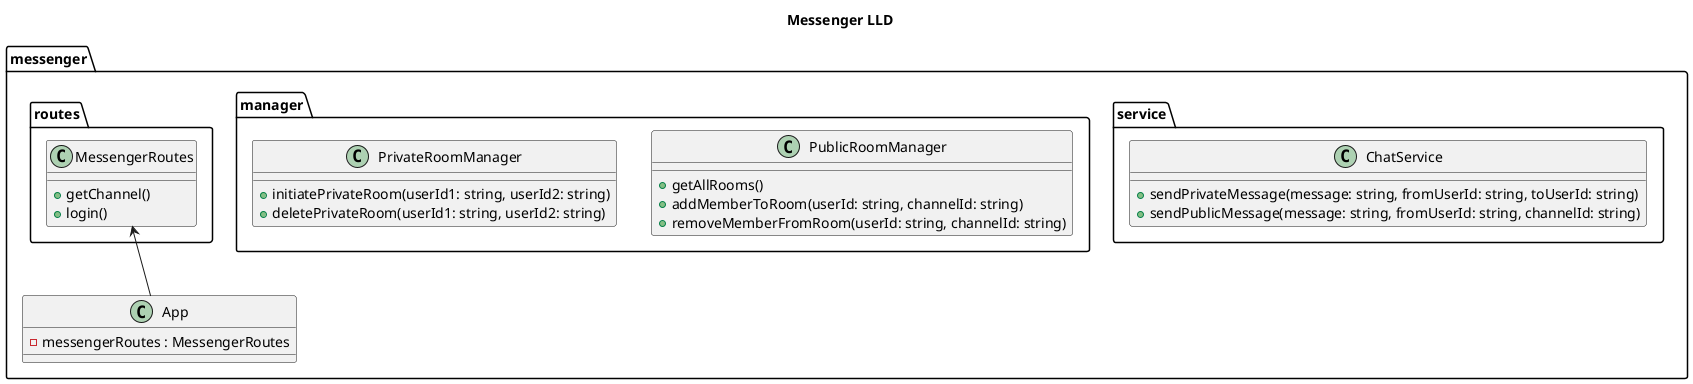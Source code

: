 @startuml

title Messenger LLD

package messenger {
    package service {
        class ChatService {
            + sendPrivateMessage(message: string, fromUserId: string, toUserId: string)
            + sendPublicMessage(message: string, fromUserId: string, channelId: string)
        }
    }

    package manager {
        class PublicRoomManager {
            + getAllRooms()
            + addMemberToRoom(userId: string, channelId: string)
            + removeMemberFromRoom(userId: string, channelId: string)
        }

        class PrivateRoomManager {
            + initiatePrivateRoom(userId1: string, userId2: string)
            + deletePrivateRoom(userId1: string, userId2: string)
        }
    }

    package routes {
        class MessengerRoutes {
            + getChannel()
            + login()
        }
    }

    class App {
        - messengerRoutes : MessengerRoutes
    }

    MessengerRoutes <-- App
}


@enduml